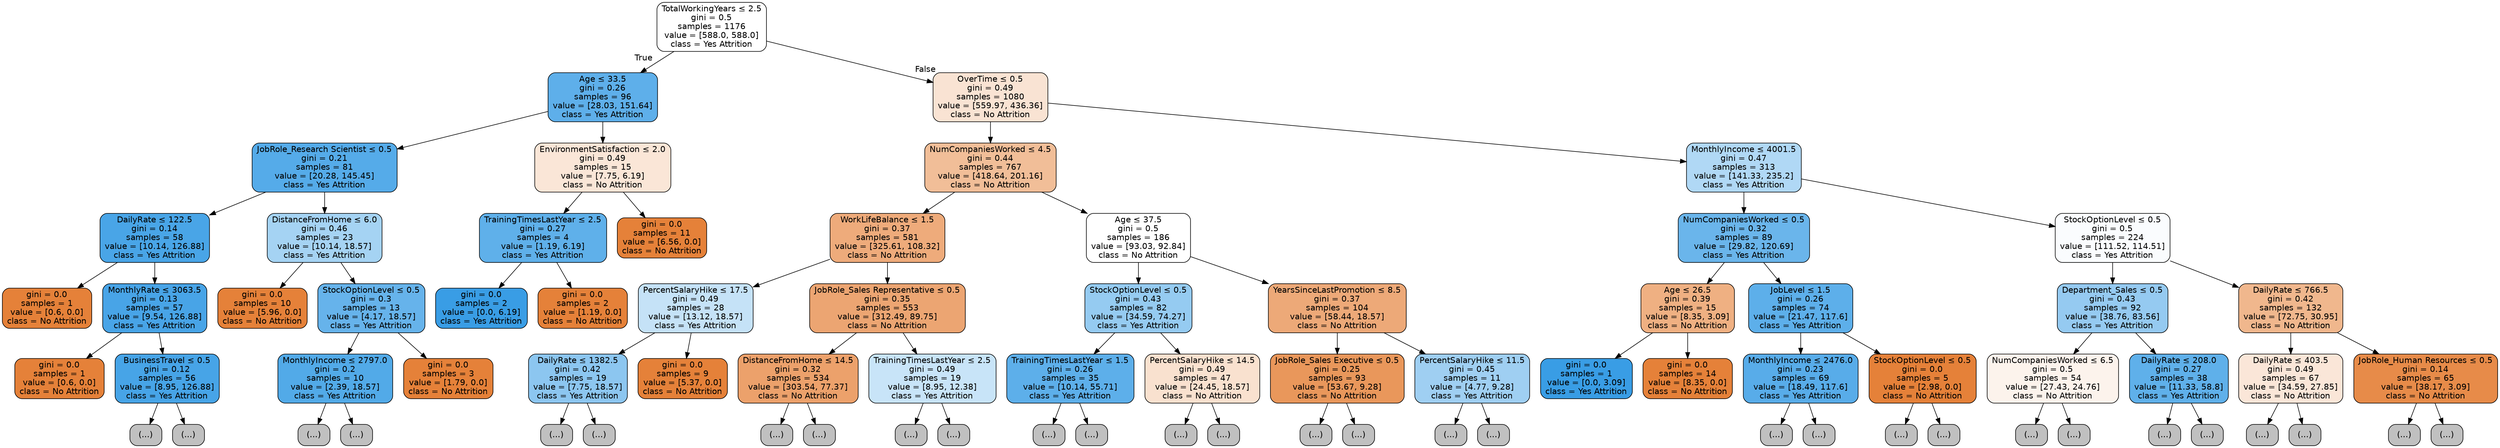 digraph Tree {
node [shape=box, style="filled, rounded", color="black", fontname="helvetica"] ;
edge [fontname="helvetica"] ;
0 [label=<TotalWorkingYears &le; 2.5<br/>gini = 0.5<br/>samples = 1176<br/>value = [588.0, 588.0]<br/>class = Yes Attrition>, fillcolor="#ffffff"] ;
1 [label=<Age &le; 33.5<br/>gini = 0.26<br/>samples = 96<br/>value = [28.03, 151.64]<br/>class = Yes Attrition>, fillcolor="#5eafea"] ;
0 -> 1 [labeldistance=2.5, labelangle=45, headlabel="True"] ;
2 [label=<JobRole_Research Scientist &le; 0.5<br/>gini = 0.21<br/>samples = 81<br/>value = [20.28, 145.45]<br/>class = Yes Attrition>, fillcolor="#55abe9"] ;
1 -> 2 ;
3 [label=<DailyRate &le; 122.5<br/>gini = 0.14<br/>samples = 58<br/>value = [10.14, 126.88]<br/>class = Yes Attrition>, fillcolor="#49a5e7"] ;
2 -> 3 ;
4 [label=<gini = 0.0<br/>samples = 1<br/>value = [0.6, 0.0]<br/>class = No Attrition>, fillcolor="#e58139"] ;
3 -> 4 ;
5 [label=<MonthlyRate &le; 3063.5<br/>gini = 0.13<br/>samples = 57<br/>value = [9.54, 126.88]<br/>class = Yes Attrition>, fillcolor="#48a4e7"] ;
3 -> 5 ;
6 [label=<gini = 0.0<br/>samples = 1<br/>value = [0.6, 0.0]<br/>class = No Attrition>, fillcolor="#e58139"] ;
5 -> 6 ;
7 [label=<BusinessTravel &le; 0.5<br/>gini = 0.12<br/>samples = 56<br/>value = [8.95, 126.88]<br/>class = Yes Attrition>, fillcolor="#47a4e7"] ;
5 -> 7 ;
8 [label="(...)", fillcolor="#C0C0C0"] ;
7 -> 8 ;
11 [label="(...)", fillcolor="#C0C0C0"] ;
7 -> 11 ;
32 [label=<DistanceFromHome &le; 6.0<br/>gini = 0.46<br/>samples = 23<br/>value = [10.14, 18.57]<br/>class = Yes Attrition>, fillcolor="#a5d3f3"] ;
2 -> 32 ;
33 [label=<gini = 0.0<br/>samples = 10<br/>value = [5.96, 0.0]<br/>class = No Attrition>, fillcolor="#e58139"] ;
32 -> 33 ;
34 [label=<StockOptionLevel &le; 0.5<br/>gini = 0.3<br/>samples = 13<br/>value = [4.17, 18.57]<br/>class = Yes Attrition>, fillcolor="#66b3eb"] ;
32 -> 34 ;
35 [label=<MonthlyIncome &le; 2797.0<br/>gini = 0.2<br/>samples = 10<br/>value = [2.39, 18.57]<br/>class = Yes Attrition>, fillcolor="#52aae8"] ;
34 -> 35 ;
36 [label="(...)", fillcolor="#C0C0C0"] ;
35 -> 36 ;
43 [label="(...)", fillcolor="#C0C0C0"] ;
35 -> 43 ;
44 [label=<gini = 0.0<br/>samples = 3<br/>value = [1.79, 0.0]<br/>class = No Attrition>, fillcolor="#e58139"] ;
34 -> 44 ;
45 [label=<EnvironmentSatisfaction &le; 2.0<br/>gini = 0.49<br/>samples = 15<br/>value = [7.75, 6.19]<br/>class = No Attrition>, fillcolor="#fae6d7"] ;
1 -> 45 ;
46 [label=<TrainingTimesLastYear &le; 2.5<br/>gini = 0.27<br/>samples = 4<br/>value = [1.19, 6.19]<br/>class = Yes Attrition>, fillcolor="#5fb0ea"] ;
45 -> 46 ;
47 [label=<gini = 0.0<br/>samples = 2<br/>value = [0.0, 6.19]<br/>class = Yes Attrition>, fillcolor="#399de5"] ;
46 -> 47 ;
48 [label=<gini = 0.0<br/>samples = 2<br/>value = [1.19, 0.0]<br/>class = No Attrition>, fillcolor="#e58139"] ;
46 -> 48 ;
49 [label=<gini = 0.0<br/>samples = 11<br/>value = [6.56, 0.0]<br/>class = No Attrition>, fillcolor="#e58139"] ;
45 -> 49 ;
50 [label=<OverTime &le; 0.5<br/>gini = 0.49<br/>samples = 1080<br/>value = [559.97, 436.36]<br/>class = No Attrition>, fillcolor="#f9e3d3"] ;
0 -> 50 [labeldistance=2.5, labelangle=-45, headlabel="False"] ;
51 [label=<NumCompaniesWorked &le; 4.5<br/>gini = 0.44<br/>samples = 767<br/>value = [418.64, 201.16]<br/>class = No Attrition>, fillcolor="#f1be98"] ;
50 -> 51 ;
52 [label=<WorkLifeBalance &le; 1.5<br/>gini = 0.37<br/>samples = 581<br/>value = [325.61, 108.32]<br/>class = No Attrition>, fillcolor="#eeab7b"] ;
51 -> 52 ;
53 [label=<PercentSalaryHike &le; 17.5<br/>gini = 0.49<br/>samples = 28<br/>value = [13.12, 18.57]<br/>class = Yes Attrition>, fillcolor="#c5e2f7"] ;
52 -> 53 ;
54 [label=<DailyRate &le; 1382.5<br/>gini = 0.42<br/>samples = 19<br/>value = [7.75, 18.57]<br/>class = Yes Attrition>, fillcolor="#8cc6f0"] ;
53 -> 54 ;
55 [label="(...)", fillcolor="#C0C0C0"] ;
54 -> 55 ;
62 [label="(...)", fillcolor="#C0C0C0"] ;
54 -> 62 ;
63 [label=<gini = 0.0<br/>samples = 9<br/>value = [5.37, 0.0]<br/>class = No Attrition>, fillcolor="#e58139"] ;
53 -> 63 ;
64 [label=<JobRole_Sales Representative &le; 0.5<br/>gini = 0.35<br/>samples = 553<br/>value = [312.49, 89.75]<br/>class = No Attrition>, fillcolor="#eca572"] ;
52 -> 64 ;
65 [label=<DistanceFromHome &le; 14.5<br/>gini = 0.32<br/>samples = 534<br/>value = [303.54, 77.37]<br/>class = No Attrition>, fillcolor="#eca16b"] ;
64 -> 65 ;
66 [label="(...)", fillcolor="#C0C0C0"] ;
65 -> 66 ;
105 [label="(...)", fillcolor="#C0C0C0"] ;
65 -> 105 ;
136 [label=<TrainingTimesLastYear &le; 2.5<br/>gini = 0.49<br/>samples = 19<br/>value = [8.95, 12.38]<br/>class = Yes Attrition>, fillcolor="#c8e4f8"] ;
64 -> 136 ;
137 [label="(...)", fillcolor="#C0C0C0"] ;
136 -> 137 ;
138 [label="(...)", fillcolor="#C0C0C0"] ;
136 -> 138 ;
145 [label=<Age &le; 37.5<br/>gini = 0.5<br/>samples = 186<br/>value = [93.03, 92.84]<br/>class = No Attrition>, fillcolor="#ffffff"] ;
51 -> 145 ;
146 [label=<StockOptionLevel &le; 0.5<br/>gini = 0.43<br/>samples = 82<br/>value = [34.59, 74.27]<br/>class = Yes Attrition>, fillcolor="#95cbf1"] ;
145 -> 146 ;
147 [label=<TrainingTimesLastYear &le; 1.5<br/>gini = 0.26<br/>samples = 35<br/>value = [10.14, 55.71]<br/>class = Yes Attrition>, fillcolor="#5dafea"] ;
146 -> 147 ;
148 [label="(...)", fillcolor="#C0C0C0"] ;
147 -> 148 ;
149 [label="(...)", fillcolor="#C0C0C0"] ;
147 -> 149 ;
170 [label=<PercentSalaryHike &le; 14.5<br/>gini = 0.49<br/>samples = 47<br/>value = [24.45, 18.57]<br/>class = No Attrition>, fillcolor="#f9e1cf"] ;
146 -> 170 ;
171 [label="(...)", fillcolor="#C0C0C0"] ;
170 -> 171 ;
182 [label="(...)", fillcolor="#C0C0C0"] ;
170 -> 182 ;
185 [label=<YearsSinceLastPromotion &le; 8.5<br/>gini = 0.37<br/>samples = 104<br/>value = [58.44, 18.57]<br/>class = No Attrition>, fillcolor="#eda978"] ;
145 -> 185 ;
186 [label=<JobRole_Sales Executive &le; 0.5<br/>gini = 0.25<br/>samples = 93<br/>value = [53.67, 9.28]<br/>class = No Attrition>, fillcolor="#e9975b"] ;
185 -> 186 ;
187 [label="(...)", fillcolor="#C0C0C0"] ;
186 -> 187 ;
188 [label="(...)", fillcolor="#C0C0C0"] ;
186 -> 188 ;
195 [label=<PercentSalaryHike &le; 11.5<br/>gini = 0.45<br/>samples = 11<br/>value = [4.77, 9.28]<br/>class = Yes Attrition>, fillcolor="#9fcff2"] ;
185 -> 195 ;
196 [label="(...)", fillcolor="#C0C0C0"] ;
195 -> 196 ;
199 [label="(...)", fillcolor="#C0C0C0"] ;
195 -> 199 ;
200 [label=<MonthlyIncome &le; 4001.5<br/>gini = 0.47<br/>samples = 313<br/>value = [141.33, 235.2]<br/>class = Yes Attrition>, fillcolor="#b0d8f5"] ;
50 -> 200 ;
201 [label=<NumCompaniesWorked &le; 0.5<br/>gini = 0.32<br/>samples = 89<br/>value = [29.82, 120.69]<br/>class = Yes Attrition>, fillcolor="#6ab5eb"] ;
200 -> 201 ;
202 [label=<Age &le; 26.5<br/>gini = 0.39<br/>samples = 15<br/>value = [8.35, 3.09]<br/>class = No Attrition>, fillcolor="#efb082"] ;
201 -> 202 ;
203 [label=<gini = 0.0<br/>samples = 1<br/>value = [0.0, 3.09]<br/>class = Yes Attrition>, fillcolor="#399de5"] ;
202 -> 203 ;
204 [label=<gini = 0.0<br/>samples = 14<br/>value = [8.35, 0.0]<br/>class = No Attrition>, fillcolor="#e58139"] ;
202 -> 204 ;
205 [label=<JobLevel &le; 1.5<br/>gini = 0.26<br/>samples = 74<br/>value = [21.47, 117.6]<br/>class = Yes Attrition>, fillcolor="#5dafea"] ;
201 -> 205 ;
206 [label=<MonthlyIncome &le; 2476.0<br/>gini = 0.23<br/>samples = 69<br/>value = [18.49, 117.6]<br/>class = Yes Attrition>, fillcolor="#58ace9"] ;
205 -> 206 ;
207 [label="(...)", fillcolor="#C0C0C0"] ;
206 -> 207 ;
216 [label="(...)", fillcolor="#C0C0C0"] ;
206 -> 216 ;
237 [label=<StockOptionLevel &le; 0.5<br/>gini = 0.0<br/>samples = 5<br/>value = [2.98, 0.0]<br/>class = No Attrition>, fillcolor="#e58139"] ;
205 -> 237 ;
238 [label="(...)", fillcolor="#C0C0C0"] ;
237 -> 238 ;
239 [label="(...)", fillcolor="#C0C0C0"] ;
237 -> 239 ;
240 [label=<StockOptionLevel &le; 0.5<br/>gini = 0.5<br/>samples = 224<br/>value = [111.52, 114.51]<br/>class = Yes Attrition>, fillcolor="#fafcfe"] ;
200 -> 240 ;
241 [label=<Department_Sales &le; 0.5<br/>gini = 0.43<br/>samples = 92<br/>value = [38.76, 83.56]<br/>class = Yes Attrition>, fillcolor="#95caf1"] ;
240 -> 241 ;
242 [label=<NumCompaniesWorked &le; 6.5<br/>gini = 0.5<br/>samples = 54<br/>value = [27.43, 24.76]<br/>class = No Attrition>, fillcolor="#fcf3ec"] ;
241 -> 242 ;
243 [label="(...)", fillcolor="#C0C0C0"] ;
242 -> 243 ;
252 [label="(...)", fillcolor="#C0C0C0"] ;
242 -> 252 ;
259 [label=<DailyRate &le; 208.0<br/>gini = 0.27<br/>samples = 38<br/>value = [11.33, 58.8]<br/>class = Yes Attrition>, fillcolor="#5fb0ea"] ;
241 -> 259 ;
260 [label="(...)", fillcolor="#C0C0C0"] ;
259 -> 260 ;
261 [label="(...)", fillcolor="#C0C0C0"] ;
259 -> 261 ;
286 [label=<DailyRate &le; 766.5<br/>gini = 0.42<br/>samples = 132<br/>value = [72.75, 30.95]<br/>class = No Attrition>, fillcolor="#f0b78d"] ;
240 -> 286 ;
287 [label=<DailyRate &le; 403.5<br/>gini = 0.49<br/>samples = 67<br/>value = [34.59, 27.85]<br/>class = No Attrition>, fillcolor="#fae6d8"] ;
286 -> 287 ;
288 [label="(...)", fillcolor="#C0C0C0"] ;
287 -> 288 ;
289 [label="(...)", fillcolor="#C0C0C0"] ;
287 -> 289 ;
304 [label=<JobRole_Human Resources &le; 0.5<br/>gini = 0.14<br/>samples = 65<br/>value = [38.17, 3.09]<br/>class = No Attrition>, fillcolor="#e78b49"] ;
286 -> 304 ;
305 [label="(...)", fillcolor="#C0C0C0"] ;
304 -> 305 ;
308 [label="(...)", fillcolor="#C0C0C0"] ;
304 -> 308 ;
}